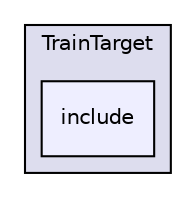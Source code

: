 digraph "LIA_SpkDet/TrainTarget/include" {
  compound=true
  node [ fontsize="10", fontname="Helvetica"];
  edge [ labelfontsize="10", labelfontname="Helvetica"];
  subgraph clusterdir_c56d1423b0637c8eb3ea962ce6e7875d {
    graph [ bgcolor="#ddddee", pencolor="black", label="TrainTarget" fontname="Helvetica", fontsize="10", URL="dir_c56d1423b0637c8eb3ea962ce6e7875d.html"]
  dir_9d495d6bd68b44cfced31d70491fd91e [shape=box, label="include", style="filled", fillcolor="#eeeeff", pencolor="black", URL="dir_9d495d6bd68b44cfced31d70491fd91e.html"];
  }
}
